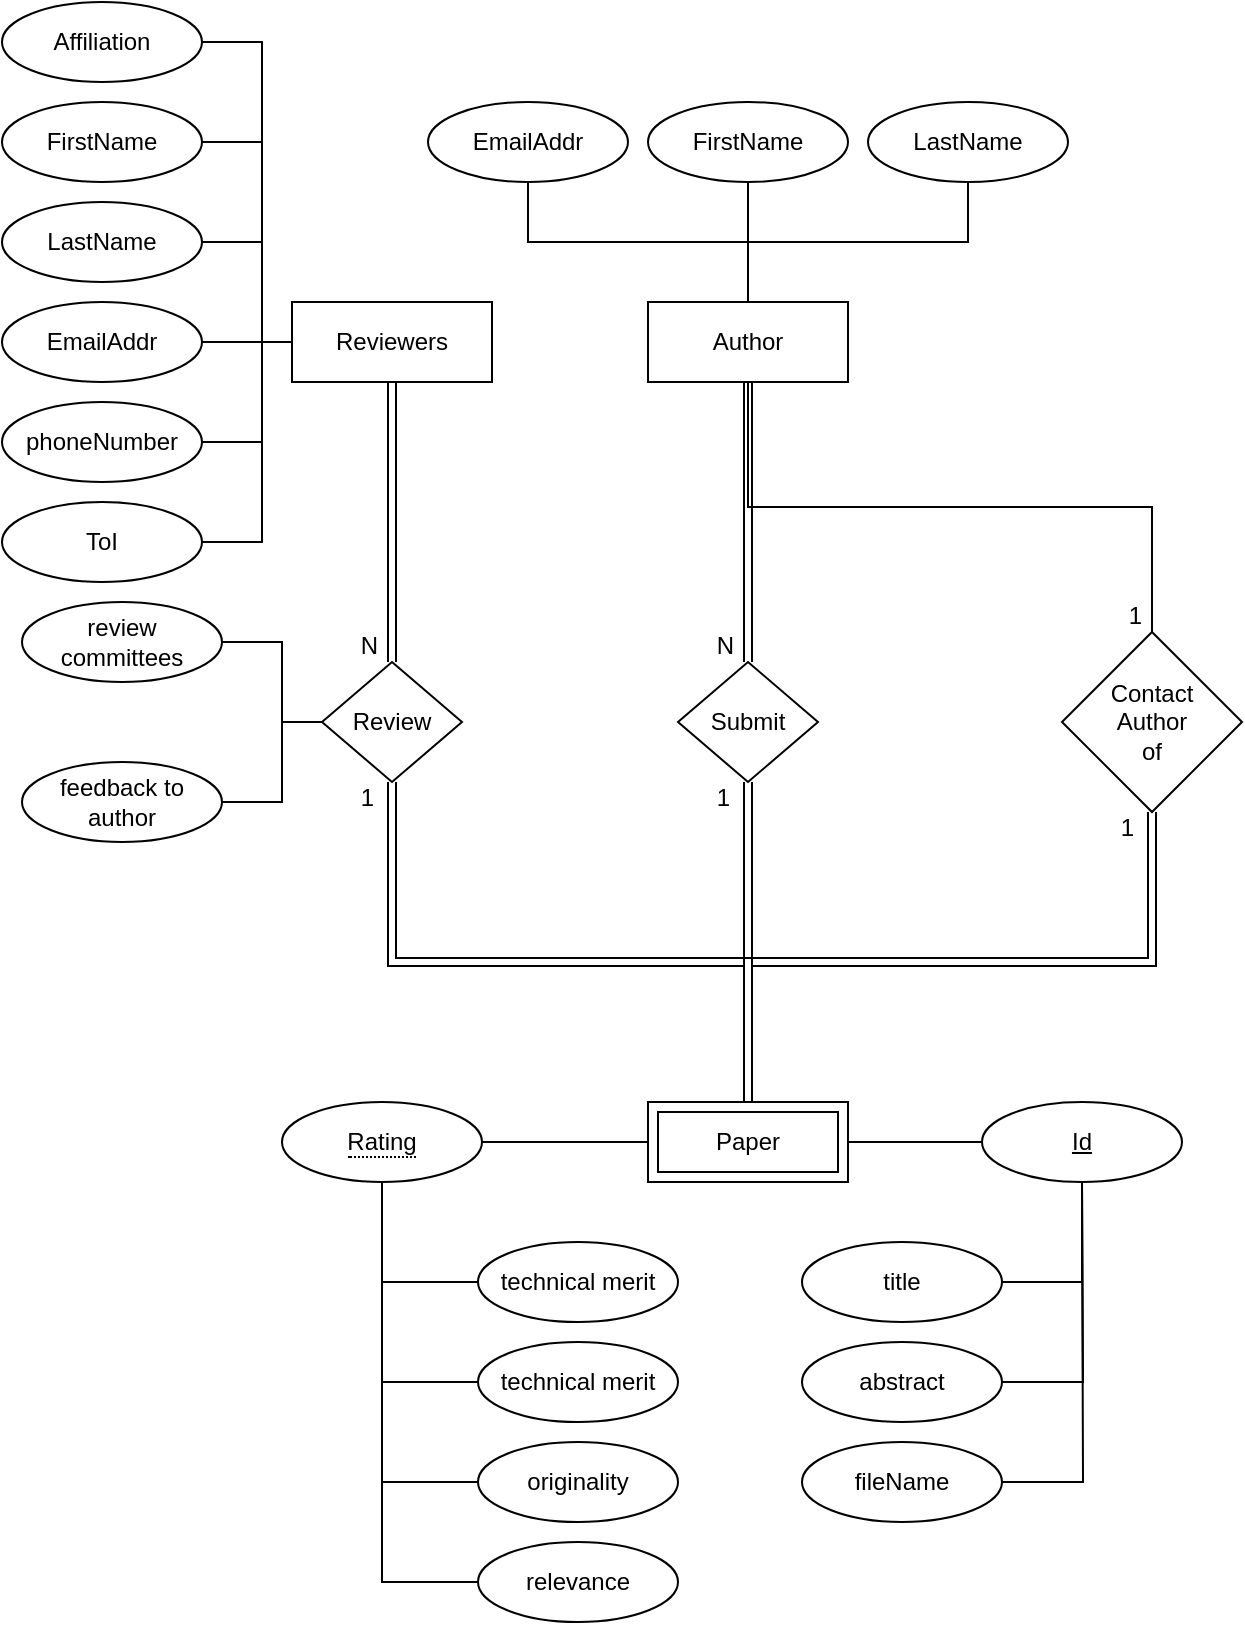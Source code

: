 <mxfile version="14.1.2" type="github">
  <diagram id="wWmaAe6ElsWB-zUafKZV" name="Page-1">
    <mxGraphModel dx="748" dy="396" grid="1" gridSize="10" guides="1" tooltips="1" connect="1" arrows="1" fold="1" page="1" pageScale="1" pageWidth="827" pageHeight="1169" math="0" shadow="0">
      <root>
        <mxCell id="0" />
        <mxCell id="1" parent="0" />
        <mxCell id="KUawCyeF-_NzYs4Vc8_j-6" value="Author" style="whiteSpace=wrap;html=1;align=center;" vertex="1" parent="1">
          <mxGeometry x="363" y="290" width="100" height="40" as="geometry" />
        </mxCell>
        <mxCell id="KUawCyeF-_NzYs4Vc8_j-7" value="EmailAddr" style="ellipse;whiteSpace=wrap;html=1;align=center;" vertex="1" parent="1">
          <mxGeometry x="253" y="190" width="100" height="40" as="geometry" />
        </mxCell>
        <mxCell id="KUawCyeF-_NzYs4Vc8_j-8" value="FirstName" style="ellipse;whiteSpace=wrap;html=1;align=center;" vertex="1" parent="1">
          <mxGeometry x="363" y="190" width="100" height="40" as="geometry" />
        </mxCell>
        <mxCell id="KUawCyeF-_NzYs4Vc8_j-9" value="LastName" style="ellipse;whiteSpace=wrap;html=1;align=center;" vertex="1" parent="1">
          <mxGeometry x="473" y="190" width="100" height="40" as="geometry" />
        </mxCell>
        <mxCell id="KUawCyeF-_NzYs4Vc8_j-17" value="Paper" style="shape=ext;margin=3;double=1;whiteSpace=wrap;html=1;align=center;" vertex="1" parent="1">
          <mxGeometry x="363" y="690" width="100" height="40" as="geometry" />
        </mxCell>
        <mxCell id="KUawCyeF-_NzYs4Vc8_j-20" value="" style="endArrow=none;html=1;rounded=0;exitX=0.5;exitY=1;exitDx=0;exitDy=0;entryX=0.5;entryY=0;entryDx=0;entryDy=0;edgeStyle=orthogonalEdgeStyle;" edge="1" parent="1" source="KUawCyeF-_NzYs4Vc8_j-7" target="KUawCyeF-_NzYs4Vc8_j-6">
          <mxGeometry relative="1" as="geometry">
            <mxPoint x="533" y="420" as="sourcePoint" />
            <mxPoint x="693" y="420" as="targetPoint" />
          </mxGeometry>
        </mxCell>
        <mxCell id="KUawCyeF-_NzYs4Vc8_j-22" value="" style="endArrow=none;html=1;rounded=0;exitX=0.5;exitY=1;exitDx=0;exitDy=0;" edge="1" parent="1" source="KUawCyeF-_NzYs4Vc8_j-8">
          <mxGeometry relative="1" as="geometry">
            <mxPoint x="533" y="420" as="sourcePoint" />
            <mxPoint x="413" y="290" as="targetPoint" />
          </mxGeometry>
        </mxCell>
        <mxCell id="KUawCyeF-_NzYs4Vc8_j-23" value="" style="endArrow=none;html=1;rounded=0;exitX=0.5;exitY=1;exitDx=0;exitDy=0;entryX=0.5;entryY=0;entryDx=0;entryDy=0;edgeStyle=orthogonalEdgeStyle;" edge="1" parent="1" source="KUawCyeF-_NzYs4Vc8_j-9" target="KUawCyeF-_NzYs4Vc8_j-6">
          <mxGeometry relative="1" as="geometry">
            <mxPoint x="533" y="420" as="sourcePoint" />
            <mxPoint x="693" y="420" as="targetPoint" />
          </mxGeometry>
        </mxCell>
        <mxCell id="KUawCyeF-_NzYs4Vc8_j-24" value="" style="shape=link;html=1;rounded=0;startArrow=oval;startFill=1;endArrow=oval;endFill=1;exitX=0.5;exitY=1;exitDx=0;exitDy=0;entryX=0.5;entryY=0;entryDx=0;entryDy=0;" edge="1" parent="1" source="KUawCyeF-_NzYs4Vc8_j-6" target="KUawCyeF-_NzYs4Vc8_j-26">
          <mxGeometry relative="1" as="geometry">
            <mxPoint x="533" y="420" as="sourcePoint" />
            <mxPoint x="413" y="470" as="targetPoint" />
          </mxGeometry>
        </mxCell>
        <mxCell id="KUawCyeF-_NzYs4Vc8_j-25" value="N" style="resizable=0;html=1;align=right;verticalAlign=bottom;spacingRight=7;" connectable="0" vertex="1" parent="KUawCyeF-_NzYs4Vc8_j-24">
          <mxGeometry x="1" relative="1" as="geometry" />
        </mxCell>
        <mxCell id="KUawCyeF-_NzYs4Vc8_j-26" value="Submit" style="shape=rhombus;perimeter=rhombusPerimeter;whiteSpace=wrap;html=1;align=center;" vertex="1" parent="1">
          <mxGeometry x="378" y="470" width="70" height="60" as="geometry" />
        </mxCell>
        <mxCell id="KUawCyeF-_NzYs4Vc8_j-27" value="&lt;div&gt;Contact &lt;br&gt;&lt;/div&gt;&lt;div&gt;Author&lt;/div&gt;&lt;div&gt; of&lt;/div&gt;" style="shape=rhombus;perimeter=rhombusPerimeter;whiteSpace=wrap;html=1;align=center;" vertex="1" parent="1">
          <mxGeometry x="570" y="455" width="90" height="90" as="geometry" />
        </mxCell>
        <mxCell id="KUawCyeF-_NzYs4Vc8_j-29" value="" style="endArrow=none;html=1;rounded=0;exitX=0.5;exitY=1;exitDx=0;exitDy=0;entryX=0.5;entryY=0;entryDx=0;entryDy=0;edgeStyle=orthogonalEdgeStyle;" edge="1" parent="1" source="KUawCyeF-_NzYs4Vc8_j-6" target="KUawCyeF-_NzYs4Vc8_j-27">
          <mxGeometry relative="1" as="geometry">
            <mxPoint x="533" y="420" as="sourcePoint" />
            <mxPoint x="693" y="420" as="targetPoint" />
          </mxGeometry>
        </mxCell>
        <mxCell id="KUawCyeF-_NzYs4Vc8_j-30" value="1" style="resizable=0;html=1;align=right;verticalAlign=bottom;spacingRight=5;" connectable="0" vertex="1" parent="KUawCyeF-_NzYs4Vc8_j-29">
          <mxGeometry x="1" relative="1" as="geometry" />
        </mxCell>
        <mxCell id="KUawCyeF-_NzYs4Vc8_j-31" value="" style="shape=link;html=1;rounded=0;startArrow=oval;startFill=1;endArrow=oval;endFill=1;exitX=0.5;exitY=0;exitDx=0;exitDy=0;entryX=0.5;entryY=1;entryDx=0;entryDy=0;" edge="1" parent="1" source="KUawCyeF-_NzYs4Vc8_j-17" target="KUawCyeF-_NzYs4Vc8_j-26">
          <mxGeometry relative="1" as="geometry">
            <mxPoint x="533" y="560" as="sourcePoint" />
            <mxPoint x="693" y="560" as="targetPoint" />
          </mxGeometry>
        </mxCell>
        <mxCell id="KUawCyeF-_NzYs4Vc8_j-32" value="1" style="resizable=0;html=1;align=right;verticalAlign=bottom;spacingBottom=-16;spacingRight=9;" connectable="0" vertex="1" parent="KUawCyeF-_NzYs4Vc8_j-31">
          <mxGeometry x="1" relative="1" as="geometry" />
        </mxCell>
        <mxCell id="KUawCyeF-_NzYs4Vc8_j-33" value="" style="shape=link;html=1;rounded=0;startArrow=oval;startFill=1;endArrow=oval;endFill=1;exitX=0.5;exitY=0;exitDx=0;exitDy=0;entryX=0.5;entryY=1;entryDx=0;entryDy=0;edgeStyle=orthogonalEdgeStyle;" edge="1" parent="1" target="KUawCyeF-_NzYs4Vc8_j-27">
          <mxGeometry relative="1" as="geometry">
            <mxPoint x="413" y="690" as="sourcePoint" />
            <mxPoint x="413" y="530" as="targetPoint" />
            <Array as="points">
              <mxPoint x="413" y="620" />
              <mxPoint x="615" y="620" />
            </Array>
          </mxGeometry>
        </mxCell>
        <mxCell id="KUawCyeF-_NzYs4Vc8_j-34" value="1" style="resizable=0;html=1;align=right;verticalAlign=bottom;spacingTop=0;spacingBottom=-16;spacingRight=9;" connectable="0" vertex="1" parent="KUawCyeF-_NzYs4Vc8_j-33">
          <mxGeometry x="1" relative="1" as="geometry" />
        </mxCell>
        <mxCell id="KUawCyeF-_NzYs4Vc8_j-35" value="&lt;div&gt;Review&lt;/div&gt;" style="shape=rhombus;perimeter=rhombusPerimeter;whiteSpace=wrap;html=1;align=center;" vertex="1" parent="1">
          <mxGeometry x="200" y="470" width="70" height="60" as="geometry" />
        </mxCell>
        <mxCell id="KUawCyeF-_NzYs4Vc8_j-36" value="Id" style="ellipse;whiteSpace=wrap;html=1;align=center;fontStyle=4;" vertex="1" parent="1">
          <mxGeometry x="530" y="690" width="100" height="40" as="geometry" />
        </mxCell>
        <mxCell id="KUawCyeF-_NzYs4Vc8_j-38" value="title" style="ellipse;whiteSpace=wrap;html=1;align=center;" vertex="1" parent="1">
          <mxGeometry x="440" y="760" width="100" height="40" as="geometry" />
        </mxCell>
        <mxCell id="KUawCyeF-_NzYs4Vc8_j-39" value="abstract" style="ellipse;whiteSpace=wrap;html=1;align=center;" vertex="1" parent="1">
          <mxGeometry x="440" y="810" width="100" height="40" as="geometry" />
        </mxCell>
        <mxCell id="KUawCyeF-_NzYs4Vc8_j-40" value="fileName" style="ellipse;whiteSpace=wrap;html=1;align=center;" vertex="1" parent="1">
          <mxGeometry x="440" y="860" width="100" height="40" as="geometry" />
        </mxCell>
        <mxCell id="KUawCyeF-_NzYs4Vc8_j-42" value="technical merit" style="ellipse;whiteSpace=wrap;html=1;align=center;" vertex="1" parent="1">
          <mxGeometry x="278" y="760" width="100" height="40" as="geometry" />
        </mxCell>
        <mxCell id="KUawCyeF-_NzYs4Vc8_j-43" value="&lt;span style=&quot;border-bottom: 1px dotted&quot;&gt;Rating&lt;br&gt;&lt;/span&gt;" style="ellipse;whiteSpace=wrap;html=1;align=center;" vertex="1" parent="1">
          <mxGeometry x="180" y="690" width="100" height="40" as="geometry" />
        </mxCell>
        <mxCell id="KUawCyeF-_NzYs4Vc8_j-44" value="technical merit" style="ellipse;whiteSpace=wrap;html=1;align=center;" vertex="1" parent="1">
          <mxGeometry x="278" y="810" width="100" height="40" as="geometry" />
        </mxCell>
        <mxCell id="KUawCyeF-_NzYs4Vc8_j-45" value="originality" style="ellipse;whiteSpace=wrap;html=1;align=center;" vertex="1" parent="1">
          <mxGeometry x="278" y="860" width="100" height="40" as="geometry" />
        </mxCell>
        <mxCell id="KUawCyeF-_NzYs4Vc8_j-46" value="relevance" style="ellipse;whiteSpace=wrap;html=1;align=center;" vertex="1" parent="1">
          <mxGeometry x="278" y="910" width="100" height="40" as="geometry" />
        </mxCell>
        <mxCell id="KUawCyeF-_NzYs4Vc8_j-47" value="" style="endArrow=none;html=1;rounded=0;exitX=1;exitY=0.5;exitDx=0;exitDy=0;entryX=0;entryY=0.5;entryDx=0;entryDy=0;" edge="1" parent="1" source="KUawCyeF-_NzYs4Vc8_j-17" target="KUawCyeF-_NzYs4Vc8_j-36">
          <mxGeometry relative="1" as="geometry">
            <mxPoint x="340" y="850" as="sourcePoint" />
            <mxPoint x="500" y="850" as="targetPoint" />
          </mxGeometry>
        </mxCell>
        <mxCell id="KUawCyeF-_NzYs4Vc8_j-48" value="" style="endArrow=none;html=1;rounded=0;exitX=0;exitY=0.5;exitDx=0;exitDy=0;entryX=1;entryY=0.5;entryDx=0;entryDy=0;edgeStyle=orthogonalEdgeStyle;" edge="1" parent="1" source="KUawCyeF-_NzYs4Vc8_j-17" target="KUawCyeF-_NzYs4Vc8_j-43">
          <mxGeometry relative="1" as="geometry">
            <mxPoint x="340" y="850" as="sourcePoint" />
            <mxPoint x="500" y="850" as="targetPoint" />
          </mxGeometry>
        </mxCell>
        <mxCell id="KUawCyeF-_NzYs4Vc8_j-56" value="" style="shape=link;html=1;rounded=0;startArrow=oval;startFill=1;endArrow=oval;endFill=1;exitX=0.5;exitY=0;exitDx=0;exitDy=0;entryX=0.5;entryY=1;entryDx=0;entryDy=0;edgeStyle=orthogonalEdgeStyle;" edge="1" parent="1" target="KUawCyeF-_NzYs4Vc8_j-35">
          <mxGeometry relative="1" as="geometry">
            <mxPoint x="413.0" y="690" as="sourcePoint" />
            <mxPoint x="413.0" y="530" as="targetPoint" />
            <Array as="points">
              <mxPoint x="413" y="620" />
              <mxPoint x="235" y="620" />
            </Array>
          </mxGeometry>
        </mxCell>
        <mxCell id="KUawCyeF-_NzYs4Vc8_j-57" value="1" style="resizable=0;html=1;align=right;verticalAlign=bottom;spacingBottom=-16;spacingRight=9;" connectable="0" vertex="1" parent="KUawCyeF-_NzYs4Vc8_j-56">
          <mxGeometry x="1" relative="1" as="geometry" />
        </mxCell>
        <mxCell id="KUawCyeF-_NzYs4Vc8_j-58" value="review committees" style="ellipse;whiteSpace=wrap;html=1;align=center;" vertex="1" parent="1">
          <mxGeometry x="50" y="440" width="100" height="40" as="geometry" />
        </mxCell>
        <mxCell id="KUawCyeF-_NzYs4Vc8_j-59" value="feedback to author" style="ellipse;whiteSpace=wrap;html=1;align=center;" vertex="1" parent="1">
          <mxGeometry x="50" y="520" width="100" height="40" as="geometry" />
        </mxCell>
        <mxCell id="KUawCyeF-_NzYs4Vc8_j-60" value="" style="endArrow=none;html=1;rounded=0;exitX=1;exitY=0.5;exitDx=0;exitDy=0;entryX=0;entryY=0.5;entryDx=0;entryDy=0;edgeStyle=orthogonalEdgeStyle;" edge="1" parent="1" source="KUawCyeF-_NzYs4Vc8_j-58" target="KUawCyeF-_NzYs4Vc8_j-35">
          <mxGeometry relative="1" as="geometry">
            <mxPoint x="290" y="530" as="sourcePoint" />
            <mxPoint x="450" y="530" as="targetPoint" />
            <Array as="points">
              <mxPoint x="180" y="460" />
              <mxPoint x="180" y="500" />
            </Array>
          </mxGeometry>
        </mxCell>
        <mxCell id="KUawCyeF-_NzYs4Vc8_j-61" value="" style="endArrow=none;html=1;rounded=0;exitX=1;exitY=0.5;exitDx=0;exitDy=0;entryX=0;entryY=0.5;entryDx=0;entryDy=0;edgeStyle=orthogonalEdgeStyle;" edge="1" parent="1" source="KUawCyeF-_NzYs4Vc8_j-59">
          <mxGeometry relative="1" as="geometry">
            <mxPoint x="150.0" y="475.0" as="sourcePoint" />
            <mxPoint x="200" y="500.0" as="targetPoint" />
            <Array as="points">
              <mxPoint x="180" y="540" />
              <mxPoint x="180" y="500" />
            </Array>
          </mxGeometry>
        </mxCell>
        <mxCell id="KUawCyeF-_NzYs4Vc8_j-62" value="Reviewers" style="whiteSpace=wrap;html=1;align=center;" vertex="1" parent="1">
          <mxGeometry x="185" y="290" width="100" height="40" as="geometry" />
        </mxCell>
        <mxCell id="KUawCyeF-_NzYs4Vc8_j-63" value="FirstName" style="ellipse;whiteSpace=wrap;html=1;align=center;" vertex="1" parent="1">
          <mxGeometry x="40" y="190" width="100" height="40" as="geometry" />
        </mxCell>
        <mxCell id="KUawCyeF-_NzYs4Vc8_j-64" value="LastName" style="ellipse;whiteSpace=wrap;html=1;align=center;" vertex="1" parent="1">
          <mxGeometry x="40" y="240" width="100" height="40" as="geometry" />
        </mxCell>
        <mxCell id="KUawCyeF-_NzYs4Vc8_j-65" value="EmailAddr" style="ellipse;whiteSpace=wrap;html=1;align=center;" vertex="1" parent="1">
          <mxGeometry x="40" y="290" width="100" height="40" as="geometry" />
        </mxCell>
        <mxCell id="KUawCyeF-_NzYs4Vc8_j-66" value="phoneNumber" style="ellipse;whiteSpace=wrap;html=1;align=center;" vertex="1" parent="1">
          <mxGeometry x="40" y="340" width="100" height="40" as="geometry" />
        </mxCell>
        <mxCell id="KUawCyeF-_NzYs4Vc8_j-67" value="ToI" style="ellipse;whiteSpace=wrap;html=1;align=center;" vertex="1" parent="1">
          <mxGeometry x="40" y="390" width="100" height="40" as="geometry" />
        </mxCell>
        <mxCell id="KUawCyeF-_NzYs4Vc8_j-68" value="" style="endArrow=none;html=1;rounded=0;exitX=1;exitY=0.5;exitDx=0;exitDy=0;edgeStyle=orthogonalEdgeStyle;" edge="1" parent="1" source="KUawCyeF-_NzYs4Vc8_j-63" target="KUawCyeF-_NzYs4Vc8_j-62">
          <mxGeometry relative="1" as="geometry">
            <mxPoint x="135.0" y="270.0" as="sourcePoint" />
            <mxPoint x="185" y="310.0" as="targetPoint" />
            <Array as="points">
              <mxPoint x="170" y="210" />
              <mxPoint x="170" y="310" />
            </Array>
          </mxGeometry>
        </mxCell>
        <mxCell id="KUawCyeF-_NzYs4Vc8_j-69" value="" style="endArrow=none;html=1;rounded=0;exitX=1;exitY=0.5;exitDx=0;exitDy=0;edgeStyle=orthogonalEdgeStyle;" edge="1" parent="1" source="KUawCyeF-_NzYs4Vc8_j-64">
          <mxGeometry relative="1" as="geometry">
            <mxPoint x="140.0" y="210" as="sourcePoint" />
            <mxPoint x="185" y="310" as="targetPoint" />
            <Array as="points">
              <mxPoint x="170" y="260" />
              <mxPoint x="170" y="310" />
            </Array>
          </mxGeometry>
        </mxCell>
        <mxCell id="KUawCyeF-_NzYs4Vc8_j-70" value="" style="endArrow=none;html=1;rounded=0;exitX=1;exitY=0.5;exitDx=0;exitDy=0;edgeStyle=orthogonalEdgeStyle;" edge="1" parent="1" source="KUawCyeF-_NzYs4Vc8_j-65">
          <mxGeometry relative="1" as="geometry">
            <mxPoint x="140.0" y="260" as="sourcePoint" />
            <mxPoint x="185" y="310" as="targetPoint" />
            <Array as="points">
              <mxPoint x="150" y="310" />
              <mxPoint x="150" y="310" />
            </Array>
          </mxGeometry>
        </mxCell>
        <mxCell id="KUawCyeF-_NzYs4Vc8_j-71" value="" style="endArrow=none;html=1;rounded=0;exitX=1;exitY=0.5;exitDx=0;exitDy=0;edgeStyle=orthogonalEdgeStyle;" edge="1" parent="1" source="KUawCyeF-_NzYs4Vc8_j-66">
          <mxGeometry relative="1" as="geometry">
            <mxPoint x="140.0" y="310" as="sourcePoint" />
            <mxPoint x="185" y="310" as="targetPoint" />
            <Array as="points">
              <mxPoint x="170" y="360" />
              <mxPoint x="170" y="310" />
            </Array>
          </mxGeometry>
        </mxCell>
        <mxCell id="KUawCyeF-_NzYs4Vc8_j-72" value="" style="endArrow=none;html=1;rounded=0;exitX=1;exitY=0.5;exitDx=0;exitDy=0;edgeStyle=orthogonalEdgeStyle;" edge="1" parent="1" source="KUawCyeF-_NzYs4Vc8_j-67">
          <mxGeometry relative="1" as="geometry">
            <mxPoint x="140.0" y="360" as="sourcePoint" />
            <mxPoint x="185" y="310" as="targetPoint" />
            <Array as="points">
              <mxPoint x="170" y="410" />
              <mxPoint x="170" y="310" />
            </Array>
          </mxGeometry>
        </mxCell>
        <mxCell id="KUawCyeF-_NzYs4Vc8_j-73" value="Affiliation" style="ellipse;whiteSpace=wrap;html=1;align=center;" vertex="1" parent="1">
          <mxGeometry x="40" y="140" width="100" height="40" as="geometry" />
        </mxCell>
        <mxCell id="KUawCyeF-_NzYs4Vc8_j-74" value="" style="endArrow=none;html=1;rounded=0;exitX=1;exitY=0.5;exitDx=0;exitDy=0;edgeStyle=orthogonalEdgeStyle;" edge="1" parent="1" source="KUawCyeF-_NzYs4Vc8_j-73">
          <mxGeometry relative="1" as="geometry">
            <mxPoint x="140.0" y="210" as="sourcePoint" />
            <mxPoint x="185" y="310" as="targetPoint" />
            <Array as="points">
              <mxPoint x="170" y="160" />
              <mxPoint x="170" y="310" />
            </Array>
          </mxGeometry>
        </mxCell>
        <mxCell id="KUawCyeF-_NzYs4Vc8_j-75" value="" style="shape=link;html=1;rounded=0;startArrow=oval;startFill=1;endArrow=oval;endFill=1;exitX=0.5;exitY=1;exitDx=0;exitDy=0;entryX=0.5;entryY=0;entryDx=0;entryDy=0;" edge="1" parent="1" source="KUawCyeF-_NzYs4Vc8_j-62" target="KUawCyeF-_NzYs4Vc8_j-35">
          <mxGeometry relative="1" as="geometry">
            <mxPoint x="240" y="330.0" as="sourcePoint" />
            <mxPoint x="240" y="470.0" as="targetPoint" />
          </mxGeometry>
        </mxCell>
        <mxCell id="KUawCyeF-_NzYs4Vc8_j-76" value="N" style="resizable=0;html=1;align=right;verticalAlign=bottom;spacingRight=7;" connectable="0" vertex="1" parent="KUawCyeF-_NzYs4Vc8_j-75">
          <mxGeometry x="1" relative="1" as="geometry" />
        </mxCell>
        <mxCell id="KUawCyeF-_NzYs4Vc8_j-77" value="" style="endArrow=none;html=1;rounded=0;exitX=0.5;exitY=1;exitDx=0;exitDy=0;entryX=0;entryY=0.5;entryDx=0;entryDy=0;edgeStyle=orthogonalEdgeStyle;" edge="1" parent="1" source="KUawCyeF-_NzYs4Vc8_j-43" target="KUawCyeF-_NzYs4Vc8_j-42">
          <mxGeometry relative="1" as="geometry">
            <mxPoint x="210" y="780" as="sourcePoint" />
            <mxPoint x="370" y="780" as="targetPoint" />
          </mxGeometry>
        </mxCell>
        <mxCell id="KUawCyeF-_NzYs4Vc8_j-78" value="" style="endArrow=none;html=1;rounded=0;exitX=0.5;exitY=1;exitDx=0;exitDy=0;entryX=0;entryY=0.5;entryDx=0;entryDy=0;edgeStyle=orthogonalEdgeStyle;" edge="1" parent="1" target="KUawCyeF-_NzYs4Vc8_j-44">
          <mxGeometry relative="1" as="geometry">
            <mxPoint x="230" y="730" as="sourcePoint" />
            <mxPoint x="278" y="780" as="targetPoint" />
            <Array as="points">
              <mxPoint x="230" y="830" />
            </Array>
          </mxGeometry>
        </mxCell>
        <mxCell id="KUawCyeF-_NzYs4Vc8_j-79" value="" style="endArrow=none;html=1;rounded=0;exitX=0.5;exitY=1;exitDx=0;exitDy=0;entryX=0;entryY=0.5;entryDx=0;entryDy=0;edgeStyle=orthogonalEdgeStyle;" edge="1" parent="1" target="KUawCyeF-_NzYs4Vc8_j-45">
          <mxGeometry relative="1" as="geometry">
            <mxPoint x="230" y="730" as="sourcePoint" />
            <mxPoint x="278" y="830" as="targetPoint" />
            <Array as="points">
              <mxPoint x="230" y="880" />
            </Array>
          </mxGeometry>
        </mxCell>
        <mxCell id="KUawCyeF-_NzYs4Vc8_j-80" value="" style="endArrow=none;html=1;rounded=0;exitX=0.5;exitY=1;exitDx=0;exitDy=0;entryX=0;entryY=0.5;entryDx=0;entryDy=0;edgeStyle=orthogonalEdgeStyle;" edge="1" parent="1" target="KUawCyeF-_NzYs4Vc8_j-46">
          <mxGeometry relative="1" as="geometry">
            <mxPoint x="230" y="730" as="sourcePoint" />
            <mxPoint x="278" y="880" as="targetPoint" />
            <Array as="points">
              <mxPoint x="230" y="930" />
            </Array>
          </mxGeometry>
        </mxCell>
        <mxCell id="KUawCyeF-_NzYs4Vc8_j-82" value="" style="endArrow=none;html=1;rounded=0;exitX=1;exitY=0.5;exitDx=0;exitDy=0;entryX=0.5;entryY=1;entryDx=0;entryDy=0;edgeStyle=orthogonalEdgeStyle;" edge="1" parent="1" source="KUawCyeF-_NzYs4Vc8_j-38" target="KUawCyeF-_NzYs4Vc8_j-36">
          <mxGeometry relative="1" as="geometry">
            <mxPoint x="390" y="730" as="sourcePoint" />
            <mxPoint x="550" y="730" as="targetPoint" />
          </mxGeometry>
        </mxCell>
        <mxCell id="KUawCyeF-_NzYs4Vc8_j-83" value="" style="endArrow=none;html=1;rounded=0;exitX=1;exitY=0.5;exitDx=0;exitDy=0;entryX=0.5;entryY=1;entryDx=0;entryDy=0;edgeStyle=orthogonalEdgeStyle;" edge="1" parent="1" source="KUawCyeF-_NzYs4Vc8_j-39">
          <mxGeometry relative="1" as="geometry">
            <mxPoint x="540.0" y="780" as="sourcePoint" />
            <mxPoint x="580" y="730" as="targetPoint" />
          </mxGeometry>
        </mxCell>
        <mxCell id="KUawCyeF-_NzYs4Vc8_j-84" value="" style="endArrow=none;html=1;rounded=0;exitX=1;exitY=0.5;exitDx=0;exitDy=0;entryX=0.5;entryY=1;entryDx=0;entryDy=0;edgeStyle=orthogonalEdgeStyle;" edge="1" parent="1" source="KUawCyeF-_NzYs4Vc8_j-40">
          <mxGeometry relative="1" as="geometry">
            <mxPoint x="540.0" y="830" as="sourcePoint" />
            <mxPoint x="580" y="730" as="targetPoint" />
          </mxGeometry>
        </mxCell>
      </root>
    </mxGraphModel>
  </diagram>
</mxfile>
